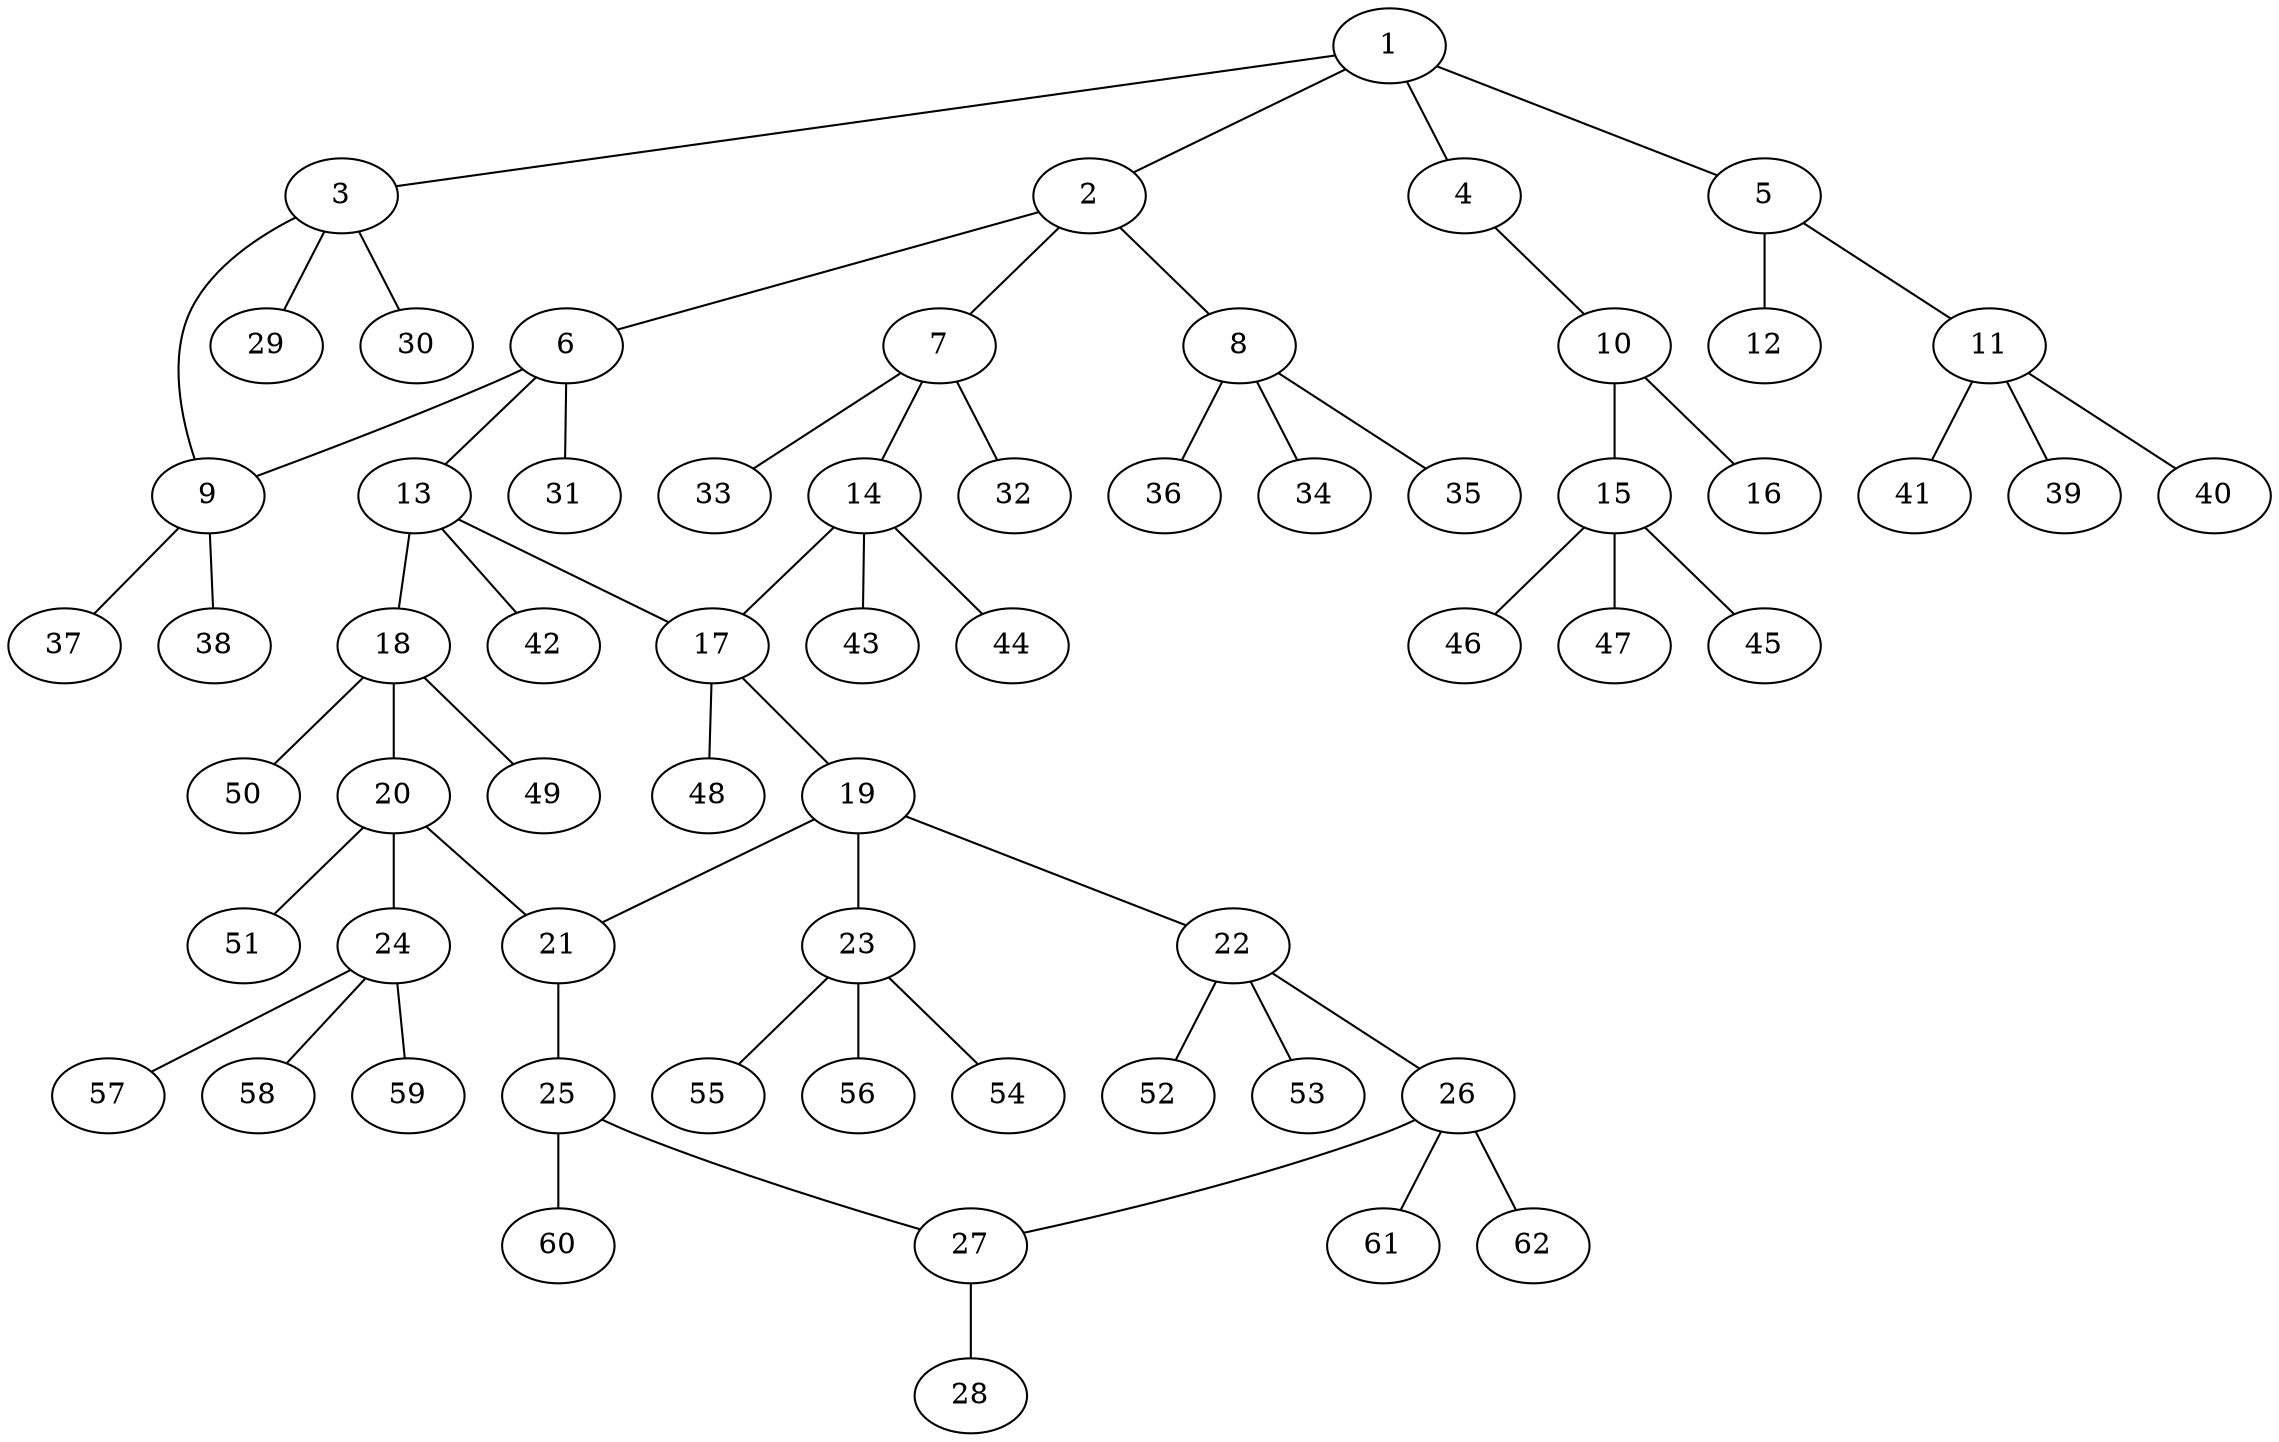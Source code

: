 graph molecule_4140 {
	1	 [chem=C];
	2	 [chem=C];
	1 -- 2	 [valence=1];
	3	 [chem=C];
	1 -- 3	 [valence=1];
	4	 [chem=O];
	1 -- 4	 [valence=1];
	5	 [chem=C];
	1 -- 5	 [valence=1];
	6	 [chem=C];
	2 -- 6	 [valence=1];
	7	 [chem=C];
	2 -- 7	 [valence=1];
	8	 [chem=C];
	2 -- 8	 [valence=1];
	9	 [chem=C];
	3 -- 9	 [valence=1];
	29	 [chem=H];
	3 -- 29	 [valence=1];
	30	 [chem=H];
	3 -- 30	 [valence=1];
	10	 [chem=C];
	4 -- 10	 [valence=1];
	11	 [chem=C];
	5 -- 11	 [valence=1];
	12	 [chem=O];
	5 -- 12	 [valence=2];
	6 -- 9	 [valence=1];
	13	 [chem=C];
	6 -- 13	 [valence=1];
	31	 [chem=H];
	6 -- 31	 [valence=1];
	14	 [chem=C];
	7 -- 14	 [valence=1];
	32	 [chem=H];
	7 -- 32	 [valence=1];
	33	 [chem=H];
	7 -- 33	 [valence=1];
	34	 [chem=H];
	8 -- 34	 [valence=1];
	35	 [chem=H];
	8 -- 35	 [valence=1];
	36	 [chem=H];
	8 -- 36	 [valence=1];
	37	 [chem=H];
	9 -- 37	 [valence=1];
	38	 [chem=H];
	9 -- 38	 [valence=1];
	15	 [chem=C];
	10 -- 15	 [valence=1];
	16	 [chem=O];
	10 -- 16	 [valence=2];
	39	 [chem=H];
	11 -- 39	 [valence=1];
	40	 [chem=H];
	11 -- 40	 [valence=1];
	41	 [chem=H];
	11 -- 41	 [valence=1];
	17	 [chem=C];
	13 -- 17	 [valence=1];
	18	 [chem=C];
	13 -- 18	 [valence=1];
	42	 [chem=H];
	13 -- 42	 [valence=1];
	14 -- 17	 [valence=1];
	43	 [chem=H];
	14 -- 43	 [valence=1];
	44	 [chem=H];
	14 -- 44	 [valence=1];
	45	 [chem=H];
	15 -- 45	 [valence=1];
	46	 [chem=H];
	15 -- 46	 [valence=1];
	47	 [chem=H];
	15 -- 47	 [valence=1];
	19	 [chem=C];
	17 -- 19	 [valence=1];
	48	 [chem=H];
	17 -- 48	 [valence=1];
	20	 [chem=C];
	18 -- 20	 [valence=1];
	49	 [chem=H];
	18 -- 49	 [valence=1];
	50	 [chem=H];
	18 -- 50	 [valence=1];
	21	 [chem=C];
	19 -- 21	 [valence=1];
	22	 [chem=C];
	19 -- 22	 [valence=1];
	23	 [chem=C];
	19 -- 23	 [valence=1];
	20 -- 21	 [valence=1];
	24	 [chem=C];
	20 -- 24	 [valence=1];
	51	 [chem=H];
	20 -- 51	 [valence=1];
	25	 [chem=C];
	21 -- 25	 [valence=2];
	26	 [chem=C];
	22 -- 26	 [valence=1];
	52	 [chem=H];
	22 -- 52	 [valence=1];
	53	 [chem=H];
	22 -- 53	 [valence=1];
	54	 [chem=H];
	23 -- 54	 [valence=1];
	55	 [chem=H];
	23 -- 55	 [valence=1];
	56	 [chem=H];
	23 -- 56	 [valence=1];
	57	 [chem=H];
	24 -- 57	 [valence=1];
	58	 [chem=H];
	24 -- 58	 [valence=1];
	59	 [chem=H];
	24 -- 59	 [valence=1];
	27	 [chem=C];
	25 -- 27	 [valence=1];
	60	 [chem=H];
	25 -- 60	 [valence=1];
	26 -- 27	 [valence=1];
	61	 [chem=H];
	26 -- 61	 [valence=1];
	62	 [chem=H];
	26 -- 62	 [valence=1];
	28	 [chem=O];
	27 -- 28	 [valence=2];
}
